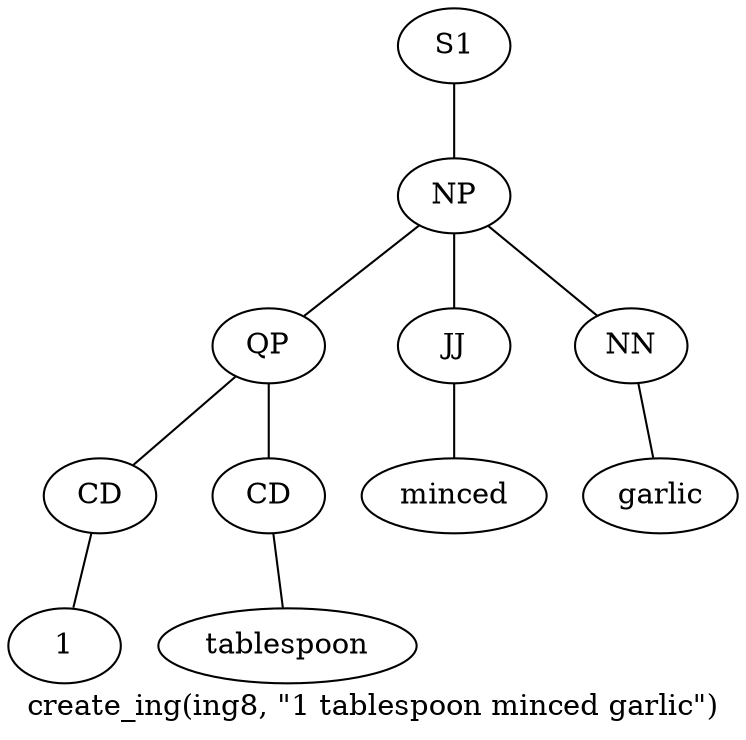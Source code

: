 graph SyntaxGraph {
	label = "create_ing(ing8, \"1 tablespoon minced garlic\")";
	Node0 [label="S1"];
	Node1 [label="NP"];
	Node2 [label="QP"];
	Node3 [label="CD"];
	Node4 [label="1"];
	Node5 [label="CD"];
	Node6 [label="tablespoon"];
	Node7 [label="JJ"];
	Node8 [label="minced"];
	Node9 [label="NN"];
	Node10 [label="garlic"];

	Node0 -- Node1;
	Node1 -- Node2;
	Node1 -- Node7;
	Node1 -- Node9;
	Node2 -- Node3;
	Node2 -- Node5;
	Node3 -- Node4;
	Node5 -- Node6;
	Node7 -- Node8;
	Node9 -- Node10;
}